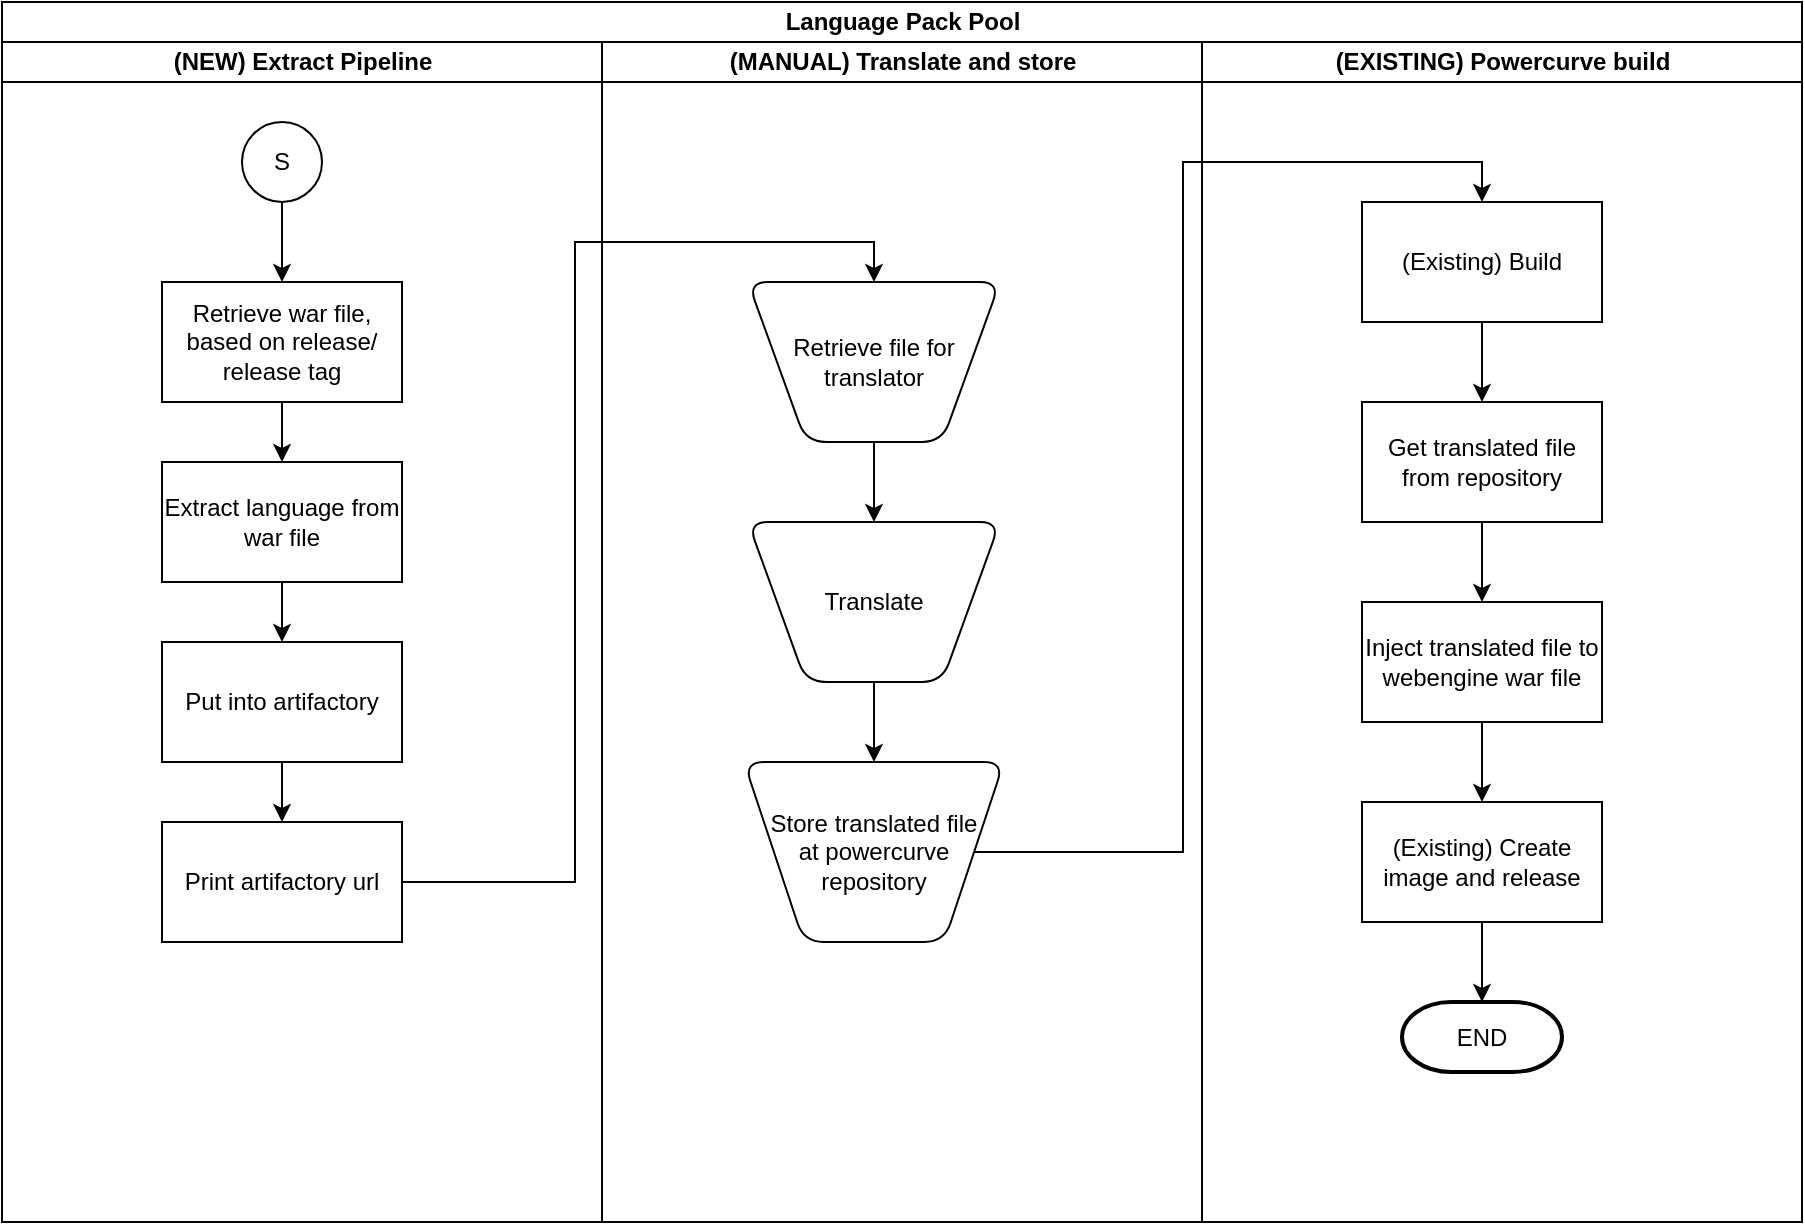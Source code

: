 <mxfile version="13.1.1" type="github"><diagram id="prtHgNgQTEPvFCAcTncT" name="Page-1"><mxGraphModel dx="1422" dy="755" grid="1" gridSize="10" guides="1" tooltips="1" connect="1" arrows="1" fold="1" page="1" pageScale="1" pageWidth="827" pageHeight="1169" math="0" shadow="0"><root><mxCell id="0"/><mxCell id="1" parent="0"/><mxCell id="otR9TPUCRhcJya0NwbyP-5" value="Language Pack Pool" style="swimlane;html=1;childLayout=stackLayout;resizeParent=1;resizeParentMax=0;startSize=20;" vertex="1" parent="1"><mxGeometry x="40" y="40" width="900" height="610" as="geometry"/></mxCell><mxCell id="otR9TPUCRhcJya0NwbyP-6" value="(NEW) Extract Pipeline" style="swimlane;html=1;startSize=20;" vertex="1" parent="otR9TPUCRhcJya0NwbyP-5"><mxGeometry y="20" width="300" height="590" as="geometry"/></mxCell><mxCell id="otR9TPUCRhcJya0NwbyP-17" style="edgeStyle=orthogonalEdgeStyle;rounded=0;orthogonalLoop=1;jettySize=auto;html=1;" edge="1" parent="otR9TPUCRhcJya0NwbyP-6" source="otR9TPUCRhcJya0NwbyP-26" target="otR9TPUCRhcJya0NwbyP-10"><mxGeometry relative="1" as="geometry"><mxPoint x="140" y="70" as="sourcePoint"/></mxGeometry></mxCell><mxCell id="otR9TPUCRhcJya0NwbyP-18" style="edgeStyle=orthogonalEdgeStyle;rounded=0;orthogonalLoop=1;jettySize=auto;html=1;" edge="1" parent="otR9TPUCRhcJya0NwbyP-6" source="otR9TPUCRhcJya0NwbyP-10" target="otR9TPUCRhcJya0NwbyP-11"><mxGeometry relative="1" as="geometry"/></mxCell><mxCell id="otR9TPUCRhcJya0NwbyP-10" value="Retrieve war file, based on release/ release tag" style="rounded=0;whiteSpace=wrap;html=1;" vertex="1" parent="otR9TPUCRhcJya0NwbyP-6"><mxGeometry x="80" y="120" width="120" height="60" as="geometry"/></mxCell><mxCell id="otR9TPUCRhcJya0NwbyP-19" style="edgeStyle=orthogonalEdgeStyle;rounded=0;orthogonalLoop=1;jettySize=auto;html=1;" edge="1" parent="otR9TPUCRhcJya0NwbyP-6" source="otR9TPUCRhcJya0NwbyP-11" target="otR9TPUCRhcJya0NwbyP-12"><mxGeometry relative="1" as="geometry"/></mxCell><mxCell id="otR9TPUCRhcJya0NwbyP-11" value="Extract language from war file" style="rounded=0;whiteSpace=wrap;html=1;" vertex="1" parent="otR9TPUCRhcJya0NwbyP-6"><mxGeometry x="80" y="210" width="120" height="60" as="geometry"/></mxCell><mxCell id="otR9TPUCRhcJya0NwbyP-20" style="edgeStyle=orthogonalEdgeStyle;rounded=0;orthogonalLoop=1;jettySize=auto;html=1;" edge="1" parent="otR9TPUCRhcJya0NwbyP-6" source="otR9TPUCRhcJya0NwbyP-12" target="otR9TPUCRhcJya0NwbyP-13"><mxGeometry relative="1" as="geometry"/></mxCell><mxCell id="otR9TPUCRhcJya0NwbyP-12" value="Put into artifactory" style="rounded=0;whiteSpace=wrap;html=1;" vertex="1" parent="otR9TPUCRhcJya0NwbyP-6"><mxGeometry x="80" y="300" width="120" height="60" as="geometry"/></mxCell><mxCell id="otR9TPUCRhcJya0NwbyP-13" value="Print artifactory url" style="rounded=0;whiteSpace=wrap;html=1;" vertex="1" parent="otR9TPUCRhcJya0NwbyP-6"><mxGeometry x="80" y="390" width="120" height="60" as="geometry"/></mxCell><mxCell id="otR9TPUCRhcJya0NwbyP-26" value="S" style="ellipse;whiteSpace=wrap;html=1;aspect=fixed;rounded=1;" vertex="1" parent="otR9TPUCRhcJya0NwbyP-6"><mxGeometry x="120" y="40" width="40" height="40" as="geometry"/></mxCell><mxCell id="otR9TPUCRhcJya0NwbyP-7" value="(MANUAL) Translate and store" style="swimlane;html=1;startSize=20;verticalAlign=middle;horizontal=1;" vertex="1" parent="otR9TPUCRhcJya0NwbyP-5"><mxGeometry x="300" y="20" width="300" height="590" as="geometry"/></mxCell><mxCell id="otR9TPUCRhcJya0NwbyP-44" style="edgeStyle=orthogonalEdgeStyle;rounded=0;orthogonalLoop=1;jettySize=auto;html=1;" edge="1" parent="otR9TPUCRhcJya0NwbyP-7" source="otR9TPUCRhcJya0NwbyP-38" target="otR9TPUCRhcJya0NwbyP-41"><mxGeometry relative="1" as="geometry"/></mxCell><mxCell id="otR9TPUCRhcJya0NwbyP-38" value="&lt;span&gt;Retrieve file for translator&lt;/span&gt;" style="verticalLabelPosition=middle;verticalAlign=middle;html=1;shape=trapezoid;perimeter=trapezoidPerimeter;whiteSpace=wrap;size=0.23;arcSize=20;flipV=1;rounded=1;labelPosition=center;align=center;" vertex="1" parent="otR9TPUCRhcJya0NwbyP-7"><mxGeometry x="73" y="120" width="126" height="80" as="geometry"/></mxCell><mxCell id="otR9TPUCRhcJya0NwbyP-45" style="edgeStyle=orthogonalEdgeStyle;rounded=0;orthogonalLoop=1;jettySize=auto;html=1;" edge="1" parent="otR9TPUCRhcJya0NwbyP-7" source="otR9TPUCRhcJya0NwbyP-41" target="otR9TPUCRhcJya0NwbyP-43"><mxGeometry relative="1" as="geometry"/></mxCell><mxCell id="otR9TPUCRhcJya0NwbyP-41" value="&lt;span&gt;Translate&lt;/span&gt;" style="verticalLabelPosition=middle;verticalAlign=middle;html=1;shape=trapezoid;perimeter=trapezoidPerimeter;whiteSpace=wrap;size=0.23;arcSize=20;flipV=1;rounded=1;labelPosition=center;align=center;" vertex="1" parent="otR9TPUCRhcJya0NwbyP-7"><mxGeometry x="73" y="240" width="126" height="80" as="geometry"/></mxCell><mxCell id="otR9TPUCRhcJya0NwbyP-43" value="&lt;span&gt;Store translated file&lt;br&gt;at powercurve repository&lt;/span&gt;" style="verticalLabelPosition=middle;verticalAlign=middle;html=1;shape=trapezoid;perimeter=trapezoidPerimeter;whiteSpace=wrap;size=0.23;arcSize=20;flipV=1;rounded=1;labelPosition=center;align=center;" vertex="1" parent="otR9TPUCRhcJya0NwbyP-7"><mxGeometry x="71" y="360" width="130" height="90" as="geometry"/></mxCell><mxCell id="otR9TPUCRhcJya0NwbyP-8" value="(EXISTING) Powercurve build" style="swimlane;html=1;startSize=20;" vertex="1" parent="otR9TPUCRhcJya0NwbyP-5"><mxGeometry x="600" y="20" width="300" height="590" as="geometry"/></mxCell><mxCell id="otR9TPUCRhcJya0NwbyP-55" style="edgeStyle=orthogonalEdgeStyle;rounded=0;orthogonalLoop=1;jettySize=auto;html=1;" edge="1" parent="otR9TPUCRhcJya0NwbyP-8" source="otR9TPUCRhcJya0NwbyP-35" target="otR9TPUCRhcJya0NwbyP-50"><mxGeometry relative="1" as="geometry"/></mxCell><mxCell id="otR9TPUCRhcJya0NwbyP-53" style="edgeStyle=orthogonalEdgeStyle;rounded=0;orthogonalLoop=1;jettySize=auto;html=1;entryX=0.5;entryY=0;entryDx=0;entryDy=0;" edge="1" parent="otR9TPUCRhcJya0NwbyP-8" source="otR9TPUCRhcJya0NwbyP-49" target="otR9TPUCRhcJya0NwbyP-34"><mxGeometry relative="1" as="geometry"/></mxCell><mxCell id="otR9TPUCRhcJya0NwbyP-54" style="edgeStyle=orthogonalEdgeStyle;rounded=0;orthogonalLoop=1;jettySize=auto;html=1;entryX=0.5;entryY=0;entryDx=0;entryDy=0;" edge="1" parent="otR9TPUCRhcJya0NwbyP-8" source="otR9TPUCRhcJya0NwbyP-34" target="otR9TPUCRhcJya0NwbyP-35"><mxGeometry relative="1" as="geometry"/></mxCell><mxCell id="otR9TPUCRhcJya0NwbyP-49" value="(Existing) Build" style="rounded=0;whiteSpace=wrap;html=1;" vertex="1" parent="otR9TPUCRhcJya0NwbyP-8"><mxGeometry x="80" y="80" width="120" height="60" as="geometry"/></mxCell><mxCell id="otR9TPUCRhcJya0NwbyP-34" value="Get translated file from repository" style="rounded=0;whiteSpace=wrap;html=1;" vertex="1" parent="otR9TPUCRhcJya0NwbyP-8"><mxGeometry x="80" y="180" width="120" height="60" as="geometry"/></mxCell><mxCell id="otR9TPUCRhcJya0NwbyP-35" value="Inject translated file to webengine war file" style="rounded=0;whiteSpace=wrap;html=1;" vertex="1" parent="otR9TPUCRhcJya0NwbyP-8"><mxGeometry x="80" y="280" width="120" height="60" as="geometry"/></mxCell><mxCell id="otR9TPUCRhcJya0NwbyP-58" style="edgeStyle=orthogonalEdgeStyle;rounded=0;orthogonalLoop=1;jettySize=auto;html=1;entryX=0.5;entryY=0;entryDx=0;entryDy=0;entryPerimeter=0;" edge="1" parent="otR9TPUCRhcJya0NwbyP-8" source="otR9TPUCRhcJya0NwbyP-50" target="otR9TPUCRhcJya0NwbyP-57"><mxGeometry relative="1" as="geometry"/></mxCell><mxCell id="otR9TPUCRhcJya0NwbyP-50" value="(Existing) Create image and release" style="rounded=0;whiteSpace=wrap;html=1;" vertex="1" parent="otR9TPUCRhcJya0NwbyP-8"><mxGeometry x="80" y="380" width="120" height="60" as="geometry"/></mxCell><mxCell id="otR9TPUCRhcJya0NwbyP-57" value="END" style="strokeWidth=2;html=1;shape=mxgraph.flowchart.terminator;whiteSpace=wrap;rounded=1;" vertex="1" parent="otR9TPUCRhcJya0NwbyP-8"><mxGeometry x="100" y="480" width="80" height="35" as="geometry"/></mxCell><mxCell id="otR9TPUCRhcJya0NwbyP-21" style="edgeStyle=orthogonalEdgeStyle;rounded=0;orthogonalLoop=1;jettySize=auto;html=1;entryX=0.5;entryY=0;entryDx=0;entryDy=0;" edge="1" parent="otR9TPUCRhcJya0NwbyP-5" source="otR9TPUCRhcJya0NwbyP-13" target="otR9TPUCRhcJya0NwbyP-38"><mxGeometry relative="1" as="geometry"><mxPoint x="140" y="520" as="targetPoint"/></mxGeometry></mxCell><mxCell id="otR9TPUCRhcJya0NwbyP-56" style="edgeStyle=orthogonalEdgeStyle;rounded=0;orthogonalLoop=1;jettySize=auto;html=1;entryX=0.5;entryY=0;entryDx=0;entryDy=0;" edge="1" parent="otR9TPUCRhcJya0NwbyP-5" source="otR9TPUCRhcJya0NwbyP-43" target="otR9TPUCRhcJya0NwbyP-49"><mxGeometry relative="1" as="geometry"/></mxCell></root></mxGraphModel></diagram></mxfile>